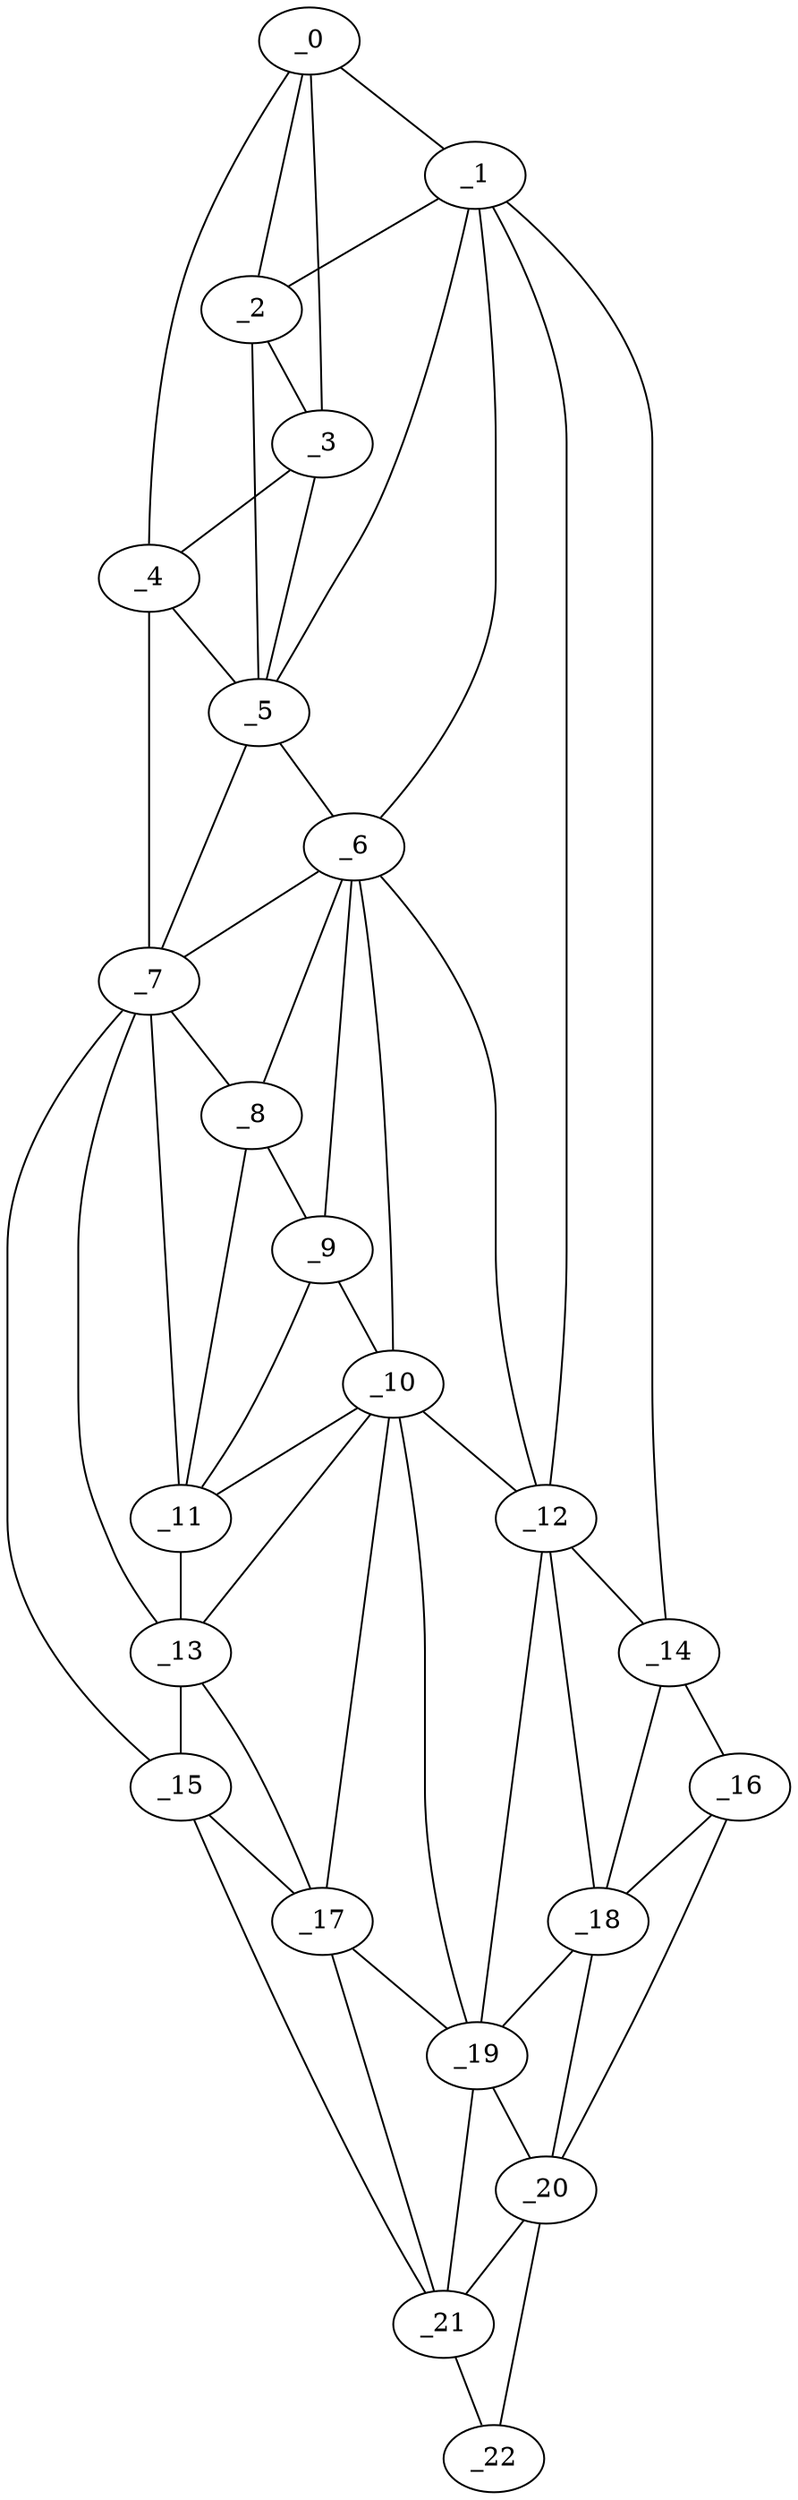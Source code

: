 graph "obj3__60.gxl" {
	_0	 [x=6,
		y=47];
	_1	 [x=14,
		y=56];
	_0 -- _1	 [valence=1];
	_2	 [x=23,
		y=40];
	_0 -- _2	 [valence=1];
	_3	 [x=28,
		y=35];
	_0 -- _3	 [valence=2];
	_4	 [x=33,
		y=29];
	_0 -- _4	 [valence=1];
	_1 -- _2	 [valence=1];
	_5	 [x=41,
		y=43];
	_1 -- _5	 [valence=2];
	_6	 [x=51,
		y=51];
	_1 -- _6	 [valence=2];
	_12	 [x=80,
		y=83];
	_1 -- _12	 [valence=1];
	_14	 [x=95,
		y=97];
	_1 -- _14	 [valence=1];
	_2 -- _3	 [valence=2];
	_2 -- _5	 [valence=2];
	_3 -- _4	 [valence=1];
	_3 -- _5	 [valence=1];
	_4 -- _5	 [valence=2];
	_7	 [x=69,
		y=22];
	_4 -- _7	 [valence=1];
	_5 -- _6	 [valence=1];
	_5 -- _7	 [valence=2];
	_6 -- _7	 [valence=2];
	_8	 [x=74,
		y=36];
	_6 -- _8	 [valence=2];
	_9	 [x=76,
		y=40];
	_6 -- _9	 [valence=2];
	_10	 [x=78,
		y=49];
	_6 -- _10	 [valence=2];
	_6 -- _12	 [valence=2];
	_7 -- _8	 [valence=1];
	_11	 [x=80,
		y=35];
	_7 -- _11	 [valence=2];
	_13	 [x=92,
		y=30];
	_7 -- _13	 [valence=1];
	_15	 [x=108,
		y=30];
	_7 -- _15	 [valence=1];
	_8 -- _9	 [valence=2];
	_8 -- _11	 [valence=1];
	_9 -- _10	 [valence=2];
	_9 -- _11	 [valence=2];
	_10 -- _11	 [valence=1];
	_10 -- _12	 [valence=2];
	_10 -- _13	 [valence=2];
	_17	 [x=110,
		y=36];
	_10 -- _17	 [valence=2];
	_19	 [x=120,
		y=61];
	_10 -- _19	 [valence=2];
	_11 -- _13	 [valence=1];
	_12 -- _14	 [valence=2];
	_18	 [x=111,
		y=94];
	_12 -- _18	 [valence=1];
	_12 -- _19	 [valence=2];
	_13 -- _15	 [valence=1];
	_13 -- _17	 [valence=2];
	_16	 [x=109,
		y=101];
	_14 -- _16	 [valence=1];
	_14 -- _18	 [valence=2];
	_15 -- _17	 [valence=2];
	_21	 [x=126,
		y=69];
	_15 -- _21	 [valence=1];
	_16 -- _18	 [valence=2];
	_20	 [x=123,
		y=82];
	_16 -- _20	 [valence=1];
	_17 -- _19	 [valence=2];
	_17 -- _21	 [valence=1];
	_18 -- _19	 [valence=2];
	_18 -- _20	 [valence=2];
	_19 -- _20	 [valence=1];
	_19 -- _21	 [valence=1];
	_20 -- _21	 [valence=2];
	_22	 [x=126,
		y=77];
	_20 -- _22	 [valence=1];
	_21 -- _22	 [valence=1];
}
